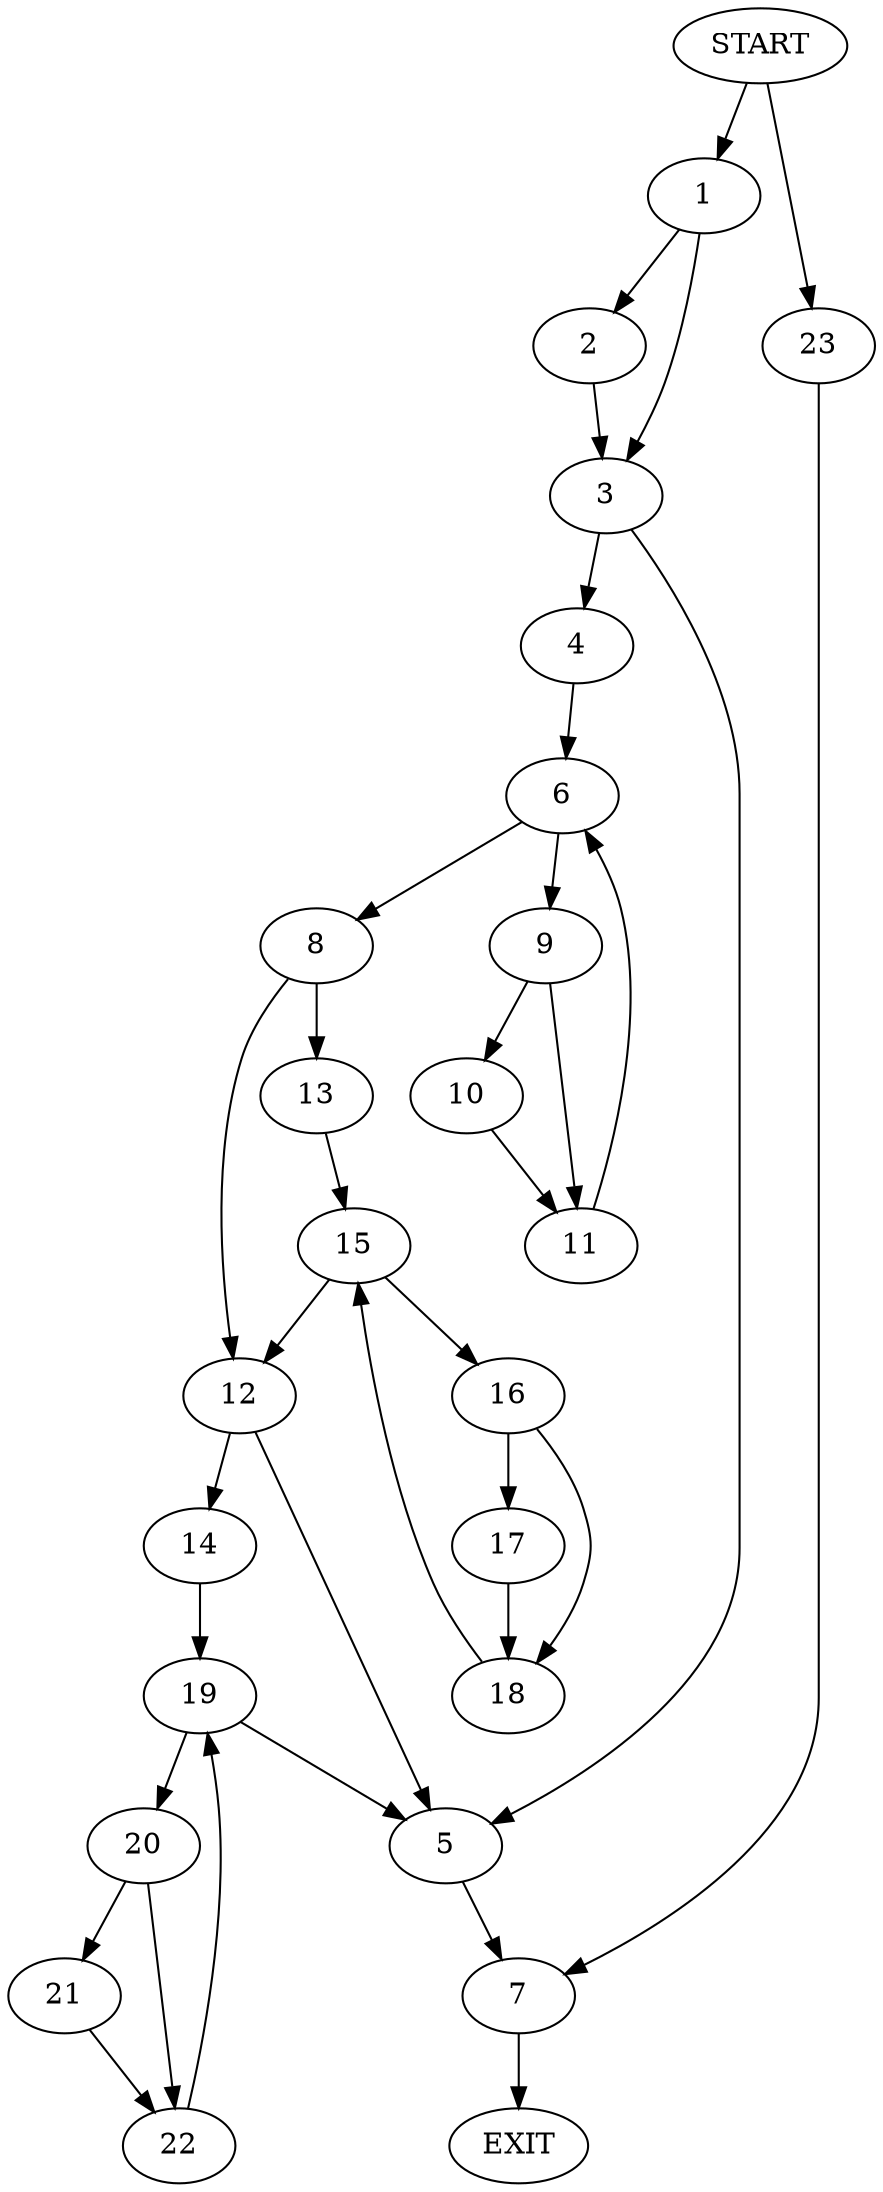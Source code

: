 digraph {
0 [label="START"]
24 [label="EXIT"]
0 -> 1
1 -> 2
1 -> 3
3 -> 4
3 -> 5
2 -> 3
4 -> 6
5 -> 7
6 -> 8
6 -> 9
9 -> 10
9 -> 11
8 -> 12
8 -> 13
11 -> 6
10 -> 11
12 -> 14
12 -> 5
13 -> 15
15 -> 16
15 -> 12
16 -> 17
16 -> 18
17 -> 18
18 -> 15
14 -> 19
19 -> 20
19 -> 5
20 -> 21
20 -> 22
22 -> 19
21 -> 22
7 -> 24
0 -> 23
23 -> 7
}
